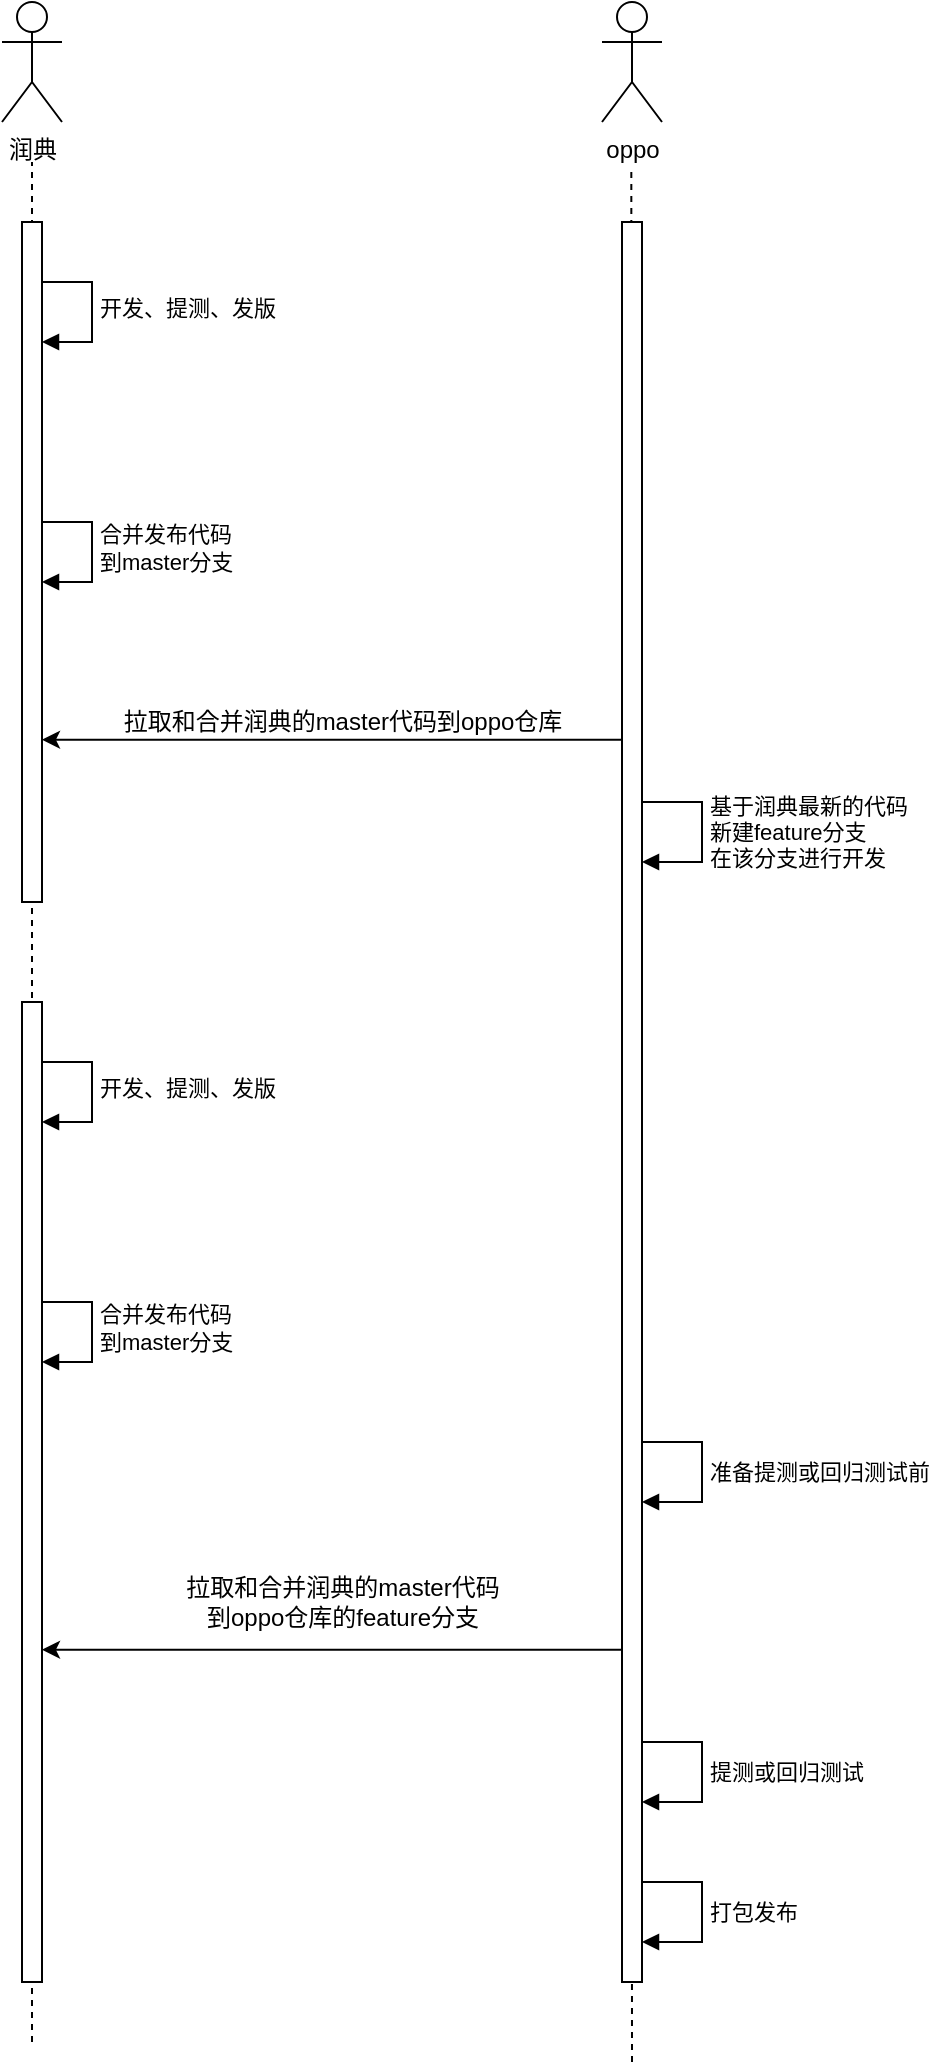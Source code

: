 <mxfile version="24.0.5" type="github">
  <diagram name="第 1 页" id="YQSnKAG-CkbCW_agBmFR">
    <mxGraphModel dx="2049" dy="1066" grid="1" gridSize="10" guides="1" tooltips="1" connect="1" arrows="1" fold="1" page="1" pageScale="1" pageWidth="827" pageHeight="1169" math="0" shadow="0">
      <root>
        <mxCell id="0" />
        <mxCell id="1" parent="0" />
        <mxCell id="x32YYk-rLdXgTgHHnrs6-28" value="开发、提测、发版" style="html=1;align=left;spacingLeft=2;endArrow=block;rounded=0;edgeStyle=orthogonalEdgeStyle;curved=0;rounded=0;" edge="1" parent="1">
          <mxGeometry relative="1" as="geometry">
            <mxPoint x="255" y="280" as="sourcePoint" />
            <Array as="points">
              <mxPoint x="285" y="310" />
            </Array>
            <mxPoint x="260" y="310.0" as="targetPoint" />
          </mxGeometry>
        </mxCell>
        <mxCell id="x32YYk-rLdXgTgHHnrs6-29" value="润典" style="shape=umlActor;verticalLabelPosition=bottom;verticalAlign=top;html=1;" vertex="1" parent="1">
          <mxGeometry x="240" y="140" width="30" height="60" as="geometry" />
        </mxCell>
        <mxCell id="x32YYk-rLdXgTgHHnrs6-30" value="oppo" style="shape=umlActor;verticalLabelPosition=bottom;verticalAlign=top;html=1;" vertex="1" parent="1">
          <mxGeometry x="540" y="140" width="30" height="60" as="geometry" />
        </mxCell>
        <mxCell id="x32YYk-rLdXgTgHHnrs6-31" value="" style="endArrow=none;dashed=1;html=1;rounded=0;" edge="1" parent="1">
          <mxGeometry width="50" height="50" relative="1" as="geometry">
            <mxPoint x="555" y="1170" as="sourcePoint" />
            <mxPoint x="554.66" y="224" as="targetPoint" />
          </mxGeometry>
        </mxCell>
        <mxCell id="x32YYk-rLdXgTgHHnrs6-32" value="" style="endArrow=none;dashed=1;html=1;rounded=0;" edge="1" parent="1">
          <mxGeometry width="50" height="50" relative="1" as="geometry">
            <mxPoint x="255" y="360.0" as="sourcePoint" />
            <mxPoint x="255" y="220" as="targetPoint" />
          </mxGeometry>
        </mxCell>
        <mxCell id="x32YYk-rLdXgTgHHnrs6-34" value="" style="endArrow=none;dashed=1;html=1;rounded=0;" edge="1" parent="1" source="x32YYk-rLdXgTgHHnrs6-45">
          <mxGeometry width="50" height="50" relative="1" as="geometry">
            <mxPoint x="255" y="850" as="sourcePoint" />
            <mxPoint x="255" y="470" as="targetPoint" />
          </mxGeometry>
        </mxCell>
        <mxCell id="x32YYk-rLdXgTgHHnrs6-35" value="" style="endArrow=classic;endFill=1;html=1;rounded=0;" edge="1" parent="1">
          <mxGeometry width="160" relative="1" as="geometry">
            <mxPoint x="260" y="508.86" as="sourcePoint" />
            <mxPoint x="260" y="508.86" as="targetPoint" />
          </mxGeometry>
        </mxCell>
        <mxCell id="x32YYk-rLdXgTgHHnrs6-36" value="拉取和合并润典的master代码到oppo仓库" style="text;html=1;align=center;verticalAlign=middle;resizable=0;points=[];autosize=1;strokeColor=none;fillColor=none;" vertex="1" parent="1">
          <mxGeometry x="290" y="485" width="240" height="30" as="geometry" />
        </mxCell>
        <mxCell id="x32YYk-rLdXgTgHHnrs6-37" value="" style="html=1;points=[[0,0,0,0,5],[0,1,0,0,-5],[1,0,0,0,5],[1,1,0,0,-5]];perimeter=orthogonalPerimeter;outlineConnect=0;targetShapes=umlLifeline;portConstraint=eastwest;newEdgeStyle={&quot;curved&quot;:0,&quot;rounded&quot;:0};" vertex="1" parent="1">
          <mxGeometry x="550" y="250" width="10" height="880" as="geometry" />
        </mxCell>
        <mxCell id="x32YYk-rLdXgTgHHnrs6-38" value="基于润典最新的代码&lt;div&gt;新建feature分支&lt;div&gt;&lt;div&gt;&lt;div&gt;&lt;div&gt;在该分支进行开发&lt;/div&gt;&lt;/div&gt;&lt;/div&gt;&lt;/div&gt;&lt;/div&gt;" style="html=1;align=left;spacingLeft=2;endArrow=block;rounded=0;edgeStyle=orthogonalEdgeStyle;curved=0;rounded=0;" edge="1" parent="1">
          <mxGeometry relative="1" as="geometry">
            <mxPoint x="560" y="540" as="sourcePoint" />
            <Array as="points">
              <mxPoint x="590" y="540" />
              <mxPoint x="590" y="570" />
            </Array>
            <mxPoint x="560" y="570.0" as="targetPoint" />
          </mxGeometry>
        </mxCell>
        <mxCell id="x32YYk-rLdXgTgHHnrs6-39" value="合并发布代码&lt;div&gt;到master分支&lt;/div&gt;" style="html=1;align=left;spacingLeft=2;endArrow=block;rounded=0;edgeStyle=orthogonalEdgeStyle;curved=0;rounded=0;" edge="1" parent="1">
          <mxGeometry relative="1" as="geometry">
            <mxPoint x="255" y="400" as="sourcePoint" />
            <Array as="points">
              <mxPoint x="285" y="430" />
            </Array>
            <mxPoint x="260" y="430.0" as="targetPoint" />
          </mxGeometry>
        </mxCell>
        <mxCell id="x32YYk-rLdXgTgHHnrs6-46" value="" style="endArrow=none;dashed=1;html=1;rounded=0;" edge="1" parent="1" target="x32YYk-rLdXgTgHHnrs6-45">
          <mxGeometry width="50" height="50" relative="1" as="geometry">
            <mxPoint x="255" y="1160" as="sourcePoint" />
            <mxPoint x="255" y="470" as="targetPoint" />
          </mxGeometry>
        </mxCell>
        <mxCell id="x32YYk-rLdXgTgHHnrs6-47" value="" style="endArrow=classic;endFill=1;html=1;rounded=0;" edge="1" parent="1">
          <mxGeometry width="160" relative="1" as="geometry">
            <mxPoint x="550" y="508.86" as="sourcePoint" />
            <mxPoint x="260" y="508.86" as="targetPoint" />
          </mxGeometry>
        </mxCell>
        <mxCell id="x32YYk-rLdXgTgHHnrs6-45" value="" style="html=1;points=[[0,0,0,0,5],[0,1,0,0,-5],[1,0,0,0,5],[1,1,0,0,-5]];perimeter=orthogonalPerimeter;outlineConnect=0;targetShapes=umlLifeline;portConstraint=eastwest;newEdgeStyle={&quot;curved&quot;:0,&quot;rounded&quot;:0};" vertex="1" parent="1">
          <mxGeometry x="250" y="250" width="10" height="340" as="geometry" />
        </mxCell>
        <mxCell id="x32YYk-rLdXgTgHHnrs6-50" value="开发、提测、发版" style="html=1;align=left;spacingLeft=2;endArrow=block;rounded=0;edgeStyle=orthogonalEdgeStyle;curved=0;rounded=0;" edge="1" parent="1">
          <mxGeometry relative="1" as="geometry">
            <mxPoint x="255" y="670" as="sourcePoint" />
            <Array as="points">
              <mxPoint x="285" y="700" />
            </Array>
            <mxPoint x="260" y="700.0" as="targetPoint" />
          </mxGeometry>
        </mxCell>
        <mxCell id="x32YYk-rLdXgTgHHnrs6-51" value="" style="endArrow=none;dashed=1;html=1;rounded=0;" edge="1" parent="1" source="x32YYk-rLdXgTgHHnrs6-54">
          <mxGeometry width="50" height="50" relative="1" as="geometry">
            <mxPoint x="255" y="1240" as="sourcePoint" />
            <mxPoint x="255" y="860" as="targetPoint" />
          </mxGeometry>
        </mxCell>
        <mxCell id="x32YYk-rLdXgTgHHnrs6-52" value="" style="endArrow=classic;endFill=1;html=1;rounded=0;" edge="1" parent="1">
          <mxGeometry width="160" relative="1" as="geometry">
            <mxPoint x="260" y="958.86" as="sourcePoint" />
            <mxPoint x="260" y="958.86" as="targetPoint" />
          </mxGeometry>
        </mxCell>
        <mxCell id="x32YYk-rLdXgTgHHnrs6-53" value="合并发布代码&lt;div&gt;到master分支&lt;/div&gt;" style="html=1;align=left;spacingLeft=2;endArrow=block;rounded=0;edgeStyle=orthogonalEdgeStyle;curved=0;rounded=0;" edge="1" parent="1">
          <mxGeometry relative="1" as="geometry">
            <mxPoint x="255" y="790" as="sourcePoint" />
            <Array as="points">
              <mxPoint x="285" y="820" />
            </Array>
            <mxPoint x="260" y="820.0" as="targetPoint" />
          </mxGeometry>
        </mxCell>
        <mxCell id="x32YYk-rLdXgTgHHnrs6-54" value="" style="html=1;points=[[0,0,0,0,5],[0,1,0,0,-5],[1,0,0,0,5],[1,1,0,0,-5]];perimeter=orthogonalPerimeter;outlineConnect=0;targetShapes=umlLifeline;portConstraint=eastwest;newEdgeStyle={&quot;curved&quot;:0,&quot;rounded&quot;:0};" vertex="1" parent="1">
          <mxGeometry x="250" y="640" width="10" height="490" as="geometry" />
        </mxCell>
        <mxCell id="x32YYk-rLdXgTgHHnrs6-55" value="" style="endArrow=classic;endFill=1;html=1;rounded=0;" edge="1" parent="1">
          <mxGeometry width="160" relative="1" as="geometry">
            <mxPoint x="260" y="963.86" as="sourcePoint" />
            <mxPoint x="260" y="963.86" as="targetPoint" />
          </mxGeometry>
        </mxCell>
        <mxCell id="x32YYk-rLdXgTgHHnrs6-56" value="拉取和合并润典的master代码&lt;div&gt;到oppo仓库的feature分支&lt;/div&gt;" style="text;html=1;align=center;verticalAlign=middle;resizable=0;points=[];autosize=1;strokeColor=none;fillColor=none;" vertex="1" parent="1">
          <mxGeometry x="320" y="920" width="180" height="40" as="geometry" />
        </mxCell>
        <mxCell id="x32YYk-rLdXgTgHHnrs6-57" value="" style="endArrow=classic;endFill=1;html=1;rounded=0;" edge="1" parent="1">
          <mxGeometry width="160" relative="1" as="geometry">
            <mxPoint x="550" y="963.86" as="sourcePoint" />
            <mxPoint x="260" y="963.86" as="targetPoint" />
          </mxGeometry>
        </mxCell>
        <mxCell id="x32YYk-rLdXgTgHHnrs6-59" value="准备提测或回归测试前" style="html=1;align=left;spacingLeft=2;endArrow=block;rounded=0;edgeStyle=orthogonalEdgeStyle;curved=0;rounded=0;" edge="1" parent="1">
          <mxGeometry relative="1" as="geometry">
            <mxPoint x="560" y="860" as="sourcePoint" />
            <Array as="points">
              <mxPoint x="590" y="860" />
              <mxPoint x="590" y="890" />
            </Array>
            <mxPoint x="560" y="890.0" as="targetPoint" />
            <mxPoint as="offset" />
          </mxGeometry>
        </mxCell>
        <mxCell id="x32YYk-rLdXgTgHHnrs6-60" value="提测或回归测试" style="html=1;align=left;spacingLeft=2;endArrow=block;rounded=0;edgeStyle=orthogonalEdgeStyle;curved=0;rounded=0;" edge="1" parent="1">
          <mxGeometry relative="1" as="geometry">
            <mxPoint x="560" y="1010" as="sourcePoint" />
            <Array as="points">
              <mxPoint x="590" y="1010" />
              <mxPoint x="590" y="1040" />
            </Array>
            <mxPoint x="560" y="1040.0" as="targetPoint" />
            <mxPoint as="offset" />
          </mxGeometry>
        </mxCell>
        <mxCell id="x32YYk-rLdXgTgHHnrs6-61" value="打包发布" style="html=1;align=left;spacingLeft=2;endArrow=block;rounded=0;edgeStyle=orthogonalEdgeStyle;curved=0;rounded=0;" edge="1" parent="1">
          <mxGeometry relative="1" as="geometry">
            <mxPoint x="560" y="1080" as="sourcePoint" />
            <Array as="points">
              <mxPoint x="590" y="1080" />
              <mxPoint x="590" y="1110" />
            </Array>
            <mxPoint x="560" y="1110.0" as="targetPoint" />
            <mxPoint as="offset" />
          </mxGeometry>
        </mxCell>
      </root>
    </mxGraphModel>
  </diagram>
</mxfile>
